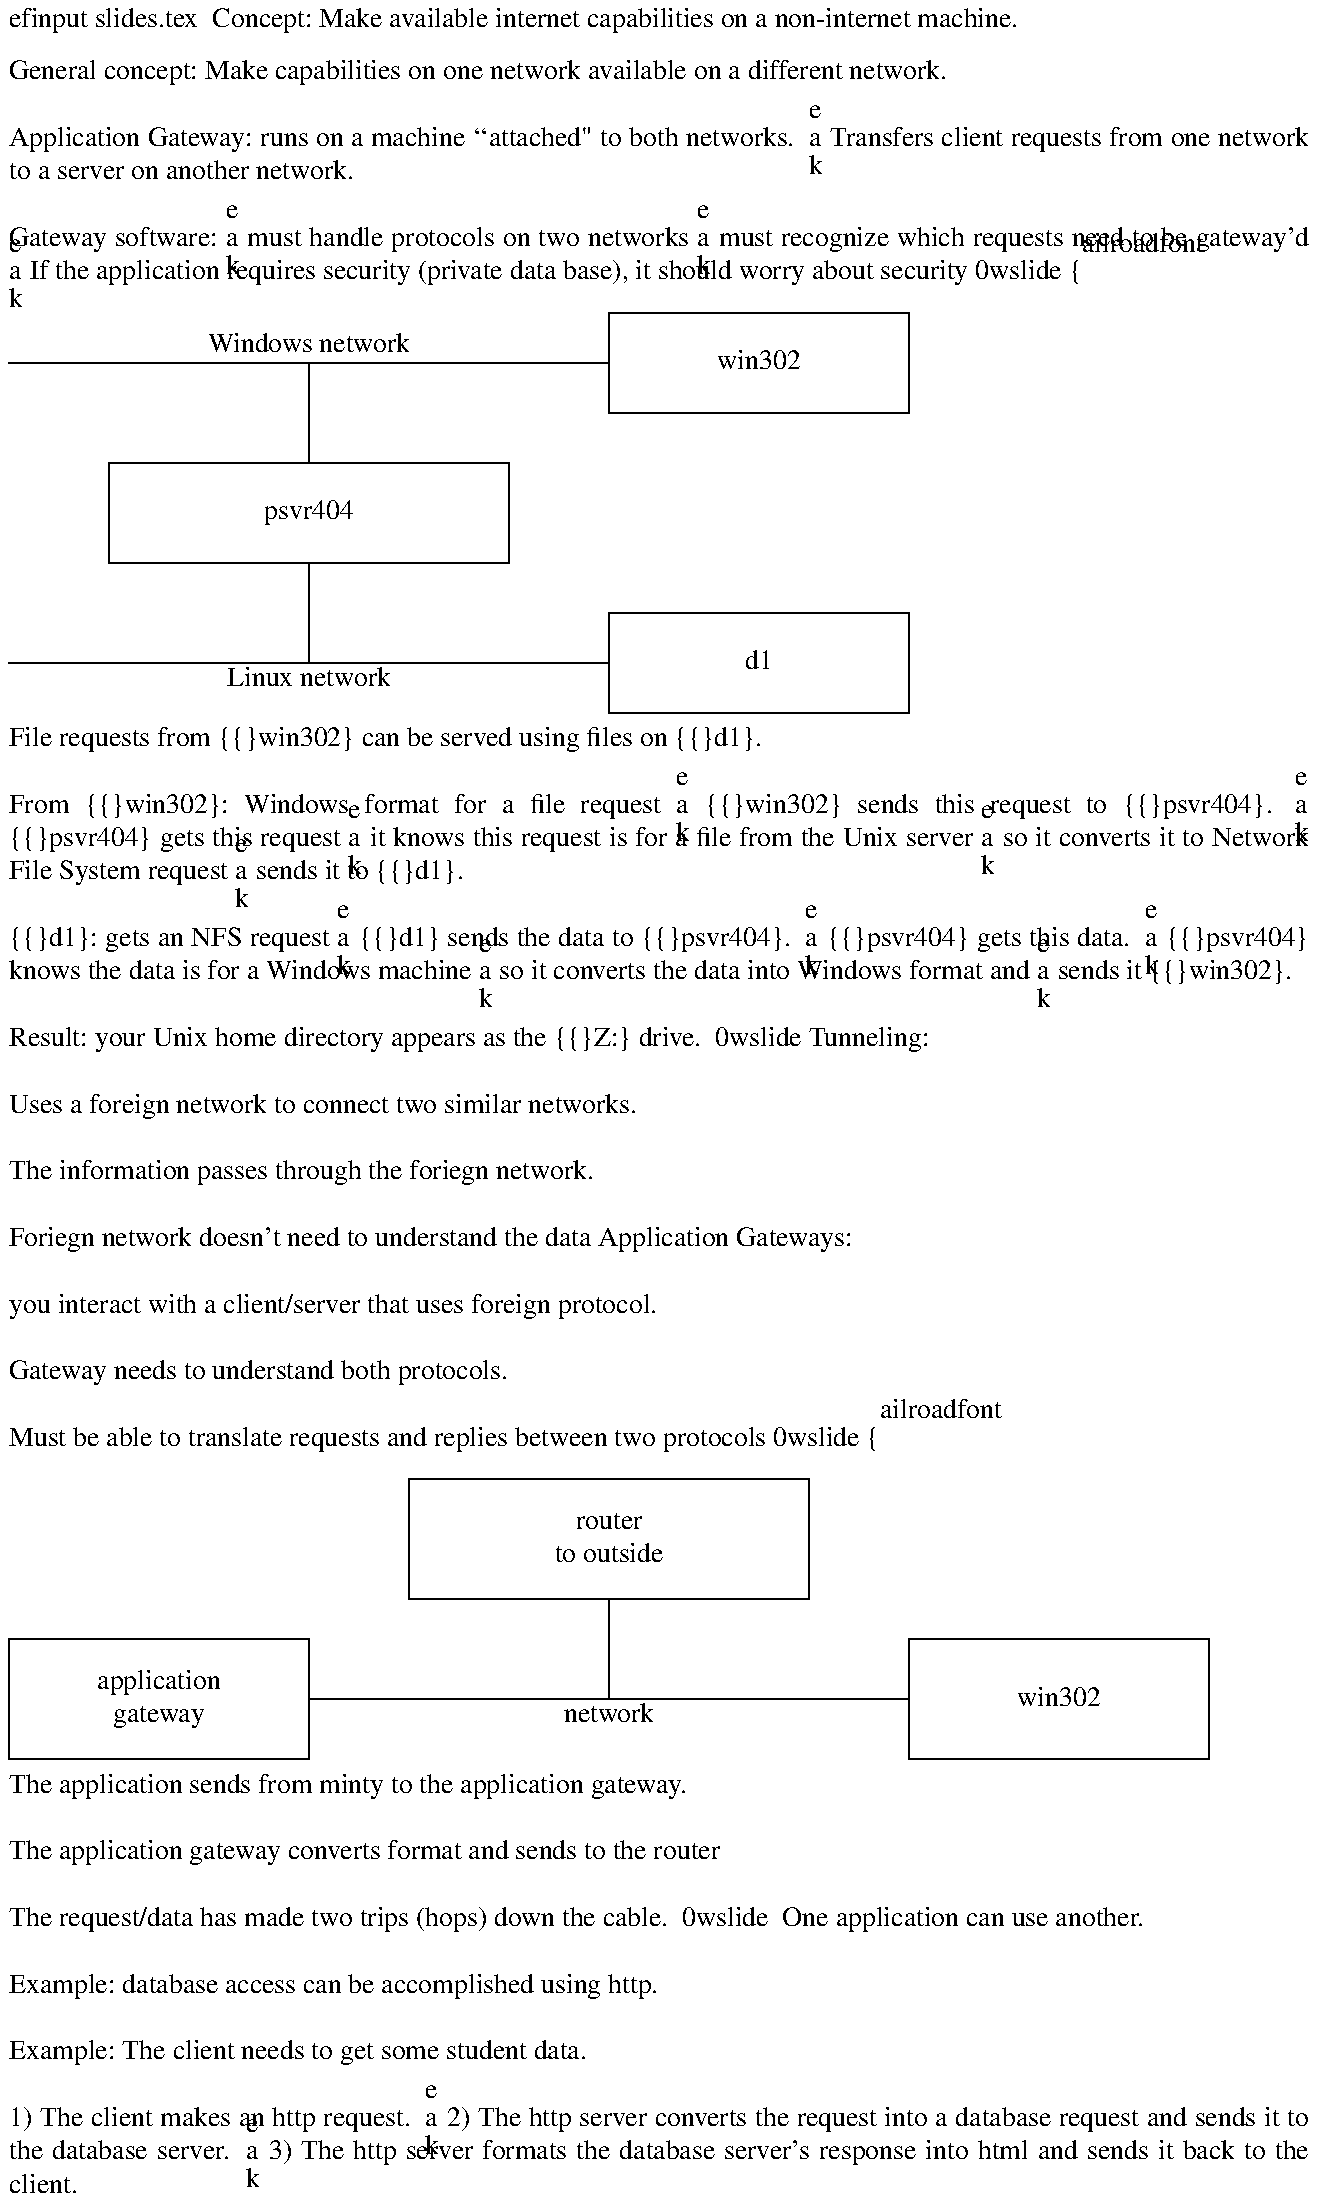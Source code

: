 \def\chapternumber{Chapter 19 --- Application Gateways -- 29 June 2007}
\input slides.tex
\centerline{\bbf Chapter 19}
\centerline{Application Gateways}

Concept: Make available internet capabilities on a non-internet machine.

General concept: Make capabilities on one network available on a different
network.

Application Gateway: runs on a machine ``attached" to both networks.
\break
Transfers client requests from one network to a server on another 
network.

Gateway software: 
\break
must handle protocols on two networks
\break
must recognize which requests need to be gateway'd
\break
If the application requires security (private data base),
it should worry about security
\newslide
{\railroadfont
.PS
In: line right 3i
"Windows network" at In.c above
line down 0.5i from In.c
Gt: box wid 2.0i ht 0.5i with .n at last line.end
line down from Gt.s
"psvr404" at Gt.c
Dn: line right 3i from last line.end + (-1.5i, 0)
"Linux network" at Dn.c below
Minty: box wid 1.5i ht 0.5i with .w at Dn.e
Cheetah: box wid 1.5i ht 0.5i with .w at In.e
"d1" at Minty.c
"win302" at Cheetah.c
.PE
\centerline{\box\graph}}
\vt
File requests from {\ltt{}win302} can be served using files on {\ltt{}d1}.

From {\ltt{}win302}: Windows format for a file request
\break
{\ltt{}win302} sends this request to {\ltt{}psvr404}.
\break
{\ltt{}psvr404} gets this request
\break
it knows this request is for a file from the Unix server
\break
so it converts it to Network File System request
\break
sends it to {\ltt{}d1}.

{\ltt{}d1}: gets an NFS request
\break
{\ltt{}d1} sends the data to {\ltt{}psvr404}.
\break
{\ltt{}psvr404} gets this data.
\break
{\ltt{}psvr404} knows the data is for a Windows machine
\break
so it converts the data into Windows format and
\break
sends it {\ltt{}win302}.

Result: your Unix home directory appears as the {\ltt{}Z:} drive. 
\newslide
\centerline{\bbf Application Gateways versus Tunneling}
\vt
Tunneling: 

Uses a foreign network to connect two similar networks.

The information passes through the foriegn network.

Foriegn network doesn't need to understand the data
\vt
Application Gateways:

you interact with a client/server that uses foreign protocol.

Gateway needs to understand both protocols.

Must be able to translate requests and replies between two protocols
\newslide
\centerline{\bbf The Extra Hop}
\vt
{\railroadfont
.PS
Rt: box wid 2.0i ht 0.6i
line down from Rt.s
"router" "to outside" at Rt.c
Dn: line right 3i from last line.end + (-1.5i, 0)
"network" at Dn.c below
Minty: box wid 1.5i ht 0.6i with .w at Dn.e
Gateway: box wid 1.5i ht 0.6i with .e at Dn.w
"win302" at Minty.c
"application" "gateway" at Gateway.c
.PE
\centerline{\box\graph}}
\vt
The application sends from minty to the application gateway.

The application gateway converts format and sends to the router

The request/data has made two trips (hops) down the cable.
\newslide
\centerline{\bbf Application Gateways}

One application can use another.

Example: database access can be accomplished using http.

Example:
The client needs to get some student data.

1) The client makes an http request.
\break
2) The http server converts the request into a database request
and sends it to the database server.
\break
3) The http server formats the database server's response
into html and sends it back to the client.

Note:
\break
The client/user doesn't need to know how the retrieval is done.
\bye
